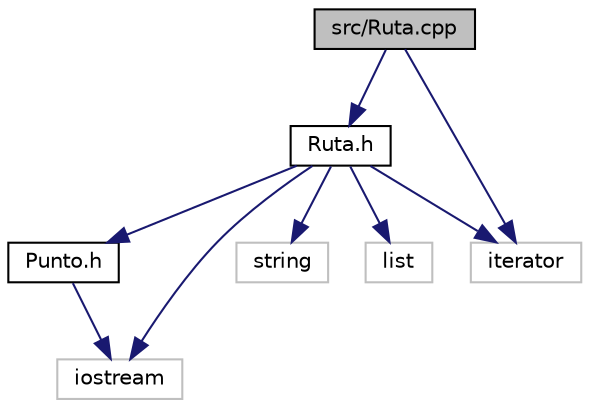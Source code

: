 digraph "src/Ruta.cpp"
{
 // LATEX_PDF_SIZE
  edge [fontname="Helvetica",fontsize="10",labelfontname="Helvetica",labelfontsize="10"];
  node [fontname="Helvetica",fontsize="10",shape=record];
  Node1 [label="src/Ruta.cpp",height=0.2,width=0.4,color="black", fillcolor="grey75", style="filled", fontcolor="black",tooltip="Fichero con definiciones para la la clase Ruta."];
  Node1 -> Node2 [color="midnightblue",fontsize="10",style="solid",fontname="Helvetica"];
  Node2 [label="Ruta.h",height=0.2,width=0.4,color="black", fillcolor="white", style="filled",URL="$Ruta_8h.html",tooltip="Fichero cabecera clase Ruta."];
  Node2 -> Node3 [color="midnightblue",fontsize="10",style="solid",fontname="Helvetica"];
  Node3 [label="Punto.h",height=0.2,width=0.4,color="black", fillcolor="white", style="filled",URL="$Punto_8h.html",tooltip="Fichero cabecera clase Punto."];
  Node3 -> Node4 [color="midnightblue",fontsize="10",style="solid",fontname="Helvetica"];
  Node4 [label="iostream",height=0.2,width=0.4,color="grey75", fillcolor="white", style="filled",tooltip=" "];
  Node2 -> Node5 [color="midnightblue",fontsize="10",style="solid",fontname="Helvetica"];
  Node5 [label="string",height=0.2,width=0.4,color="grey75", fillcolor="white", style="filled",tooltip=" "];
  Node2 -> Node6 [color="midnightblue",fontsize="10",style="solid",fontname="Helvetica"];
  Node6 [label="list",height=0.2,width=0.4,color="grey75", fillcolor="white", style="filled",tooltip=" "];
  Node2 -> Node7 [color="midnightblue",fontsize="10",style="solid",fontname="Helvetica"];
  Node7 [label="iterator",height=0.2,width=0.4,color="grey75", fillcolor="white", style="filled",tooltip=" "];
  Node2 -> Node4 [color="midnightblue",fontsize="10",style="solid",fontname="Helvetica"];
  Node1 -> Node7 [color="midnightblue",fontsize="10",style="solid",fontname="Helvetica"];
}
